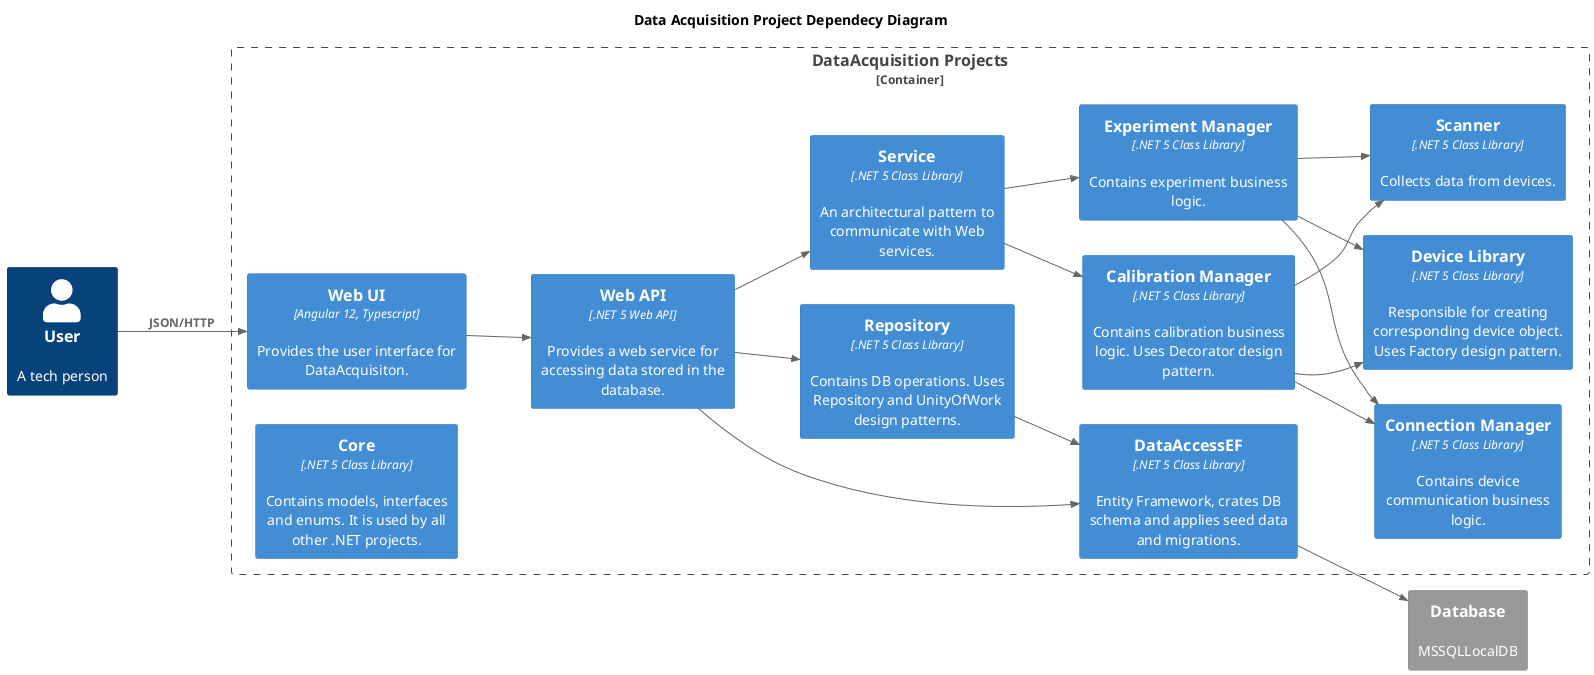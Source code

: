 @startuml "Data Acquisition Project Structure Diagram"
!include <c4/C4_Container.puml>

LAYOUT_LEFT_RIGHT()
HIDE_STEREOTYPE()

title Data Acquisition Project Dependecy Diagram

Person(user, User, "A tech person")


Container_Boundary(dataAcquisition, "DataAcquisition Projects") {
    Container(web_app, "Web UI", "Angular 12, Typescript", "Provides the user interface for DataAcquisiton.")
    Container(web_api, "Web API", ".NET 5 Web API", "Provides a web service for accessing data stored in the database.")
    Container(calibration_manager, "Calibration Manager", ".NET 5 Class Library", "Contains calibration business logic. Uses Decorator design pattern.")
    Container(connection_manager, "Connection Manager", ".NET 5 Class Library", "Contains device communication business logic.")
    Container(ef, "DataAccessEF", ".NET 5 Class Library", "Entity Framework, crates DB schema and applies seed data and migrations.")
    Container(device_library, "Device Library", ".NET 5 Class Library", "Responsible for creating corresponding device object. Uses Factory design pattern.")
    Container(experiment_manager, "Experiment Manager", ".NET 5 Class Library", "Contains experiment business logic.")
    Container(repository, "Repository", ".NET 5 Class Library", "Contains DB operations. Uses Repository and UnityOfWork design patterns.")
    Container(scanner, "Scanner", ".NET 5 Class Library", "Collects data from devices.")
    Container(service, "Service", ".NET 5 Class Library", "An architectural pattern to communicate with Web services.")
    Container(core, "Core", ".NET 5 Class Library", "Contains models, interfaces and enums. It is used by all other .NET projects.")
}

System_Ext(db, "Database", "MSSQLLocalDB")

Rel(user, web_app, "JSON/HTTP")

Rel(web_app, web_api, " ")

Rel(web_api, ef, " ")
Rel(web_api, repository, " ")
Rel(web_api, service, " ")

Rel(calibration_manager, connection_manager, " ")
Rel(calibration_manager, device_library, " ")
Rel(calibration_manager, scanner, " ")

Rel(ef, db, " ")

Rel(experiment_manager, connection_manager, " ")
Rel(experiment_manager, device_library, " ")
Rel(experiment_manager, scanner, " ")

Rel(repository, ef, " ")

Rel(service, calibration_manager, " ")
Rel(service, experiment_manager, " ")

@enduml
